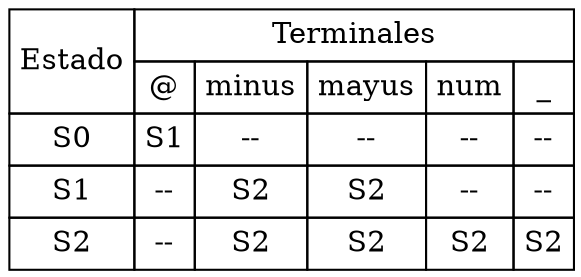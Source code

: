 digraph tablatransiciones {
abc [shape=none, margin=0, label=<
<TABLE BORDER="0" CELLBORDER="1" CELLSPACING="0" CELLPADDING="4">
<TR>
<TD ROWSPAN="2">Estado</TD>
<TD COLSPAN="5">Terminales</TD>
</TR>
<TR>
<TD>@</TD><TD>minus</TD><TD>mayus</TD><TD>num</TD><TD>_</TD></TR>
<TR>
<TD>S0</TD><TD>S1</TD><TD>--</TD><TD>--</TD><TD>--</TD><TD>--</TD></TR>
<TR>
<TD>S1</TD><TD>--</TD><TD>S2</TD><TD>S2</TD><TD>--</TD><TD>--</TD></TR>
<TR>
<TD>S2</TD><TD>--</TD><TD>S2</TD><TD>S2</TD><TD>S2</TD><TD>S2</TD></TR>
</TABLE>>];
}